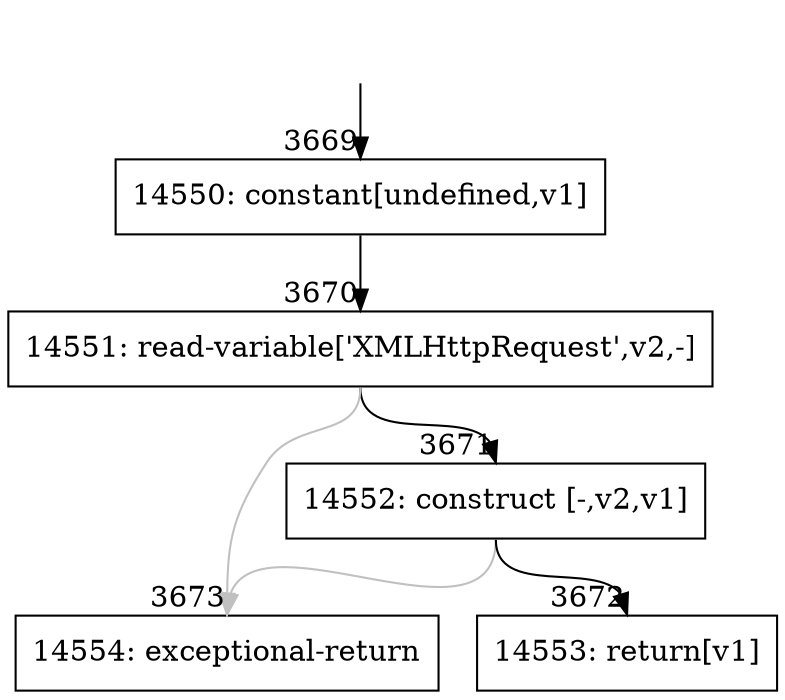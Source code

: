 digraph {
rankdir="TD"
BB_entry278[shape=none,label=""];
BB_entry278 -> BB3669 [tailport=s, headport=n, headlabel="    3669"]
BB3669 [shape=record label="{14550: constant[undefined,v1]}" ] 
BB3669 -> BB3670 [tailport=s, headport=n, headlabel="      3670"]
BB3670 [shape=record label="{14551: read-variable['XMLHttpRequest',v2,-]}" ] 
BB3670 -> BB3671 [tailport=s, headport=n, headlabel="      3671"]
BB3670 -> BB3673 [tailport=s, headport=n, color=gray, headlabel="      3673"]
BB3671 [shape=record label="{14552: construct [-,v2,v1]}" ] 
BB3671 -> BB3672 [tailport=s, headport=n, headlabel="      3672"]
BB3671 -> BB3673 [tailport=s, headport=n, color=gray]
BB3672 [shape=record label="{14553: return[v1]}" ] 
BB3673 [shape=record label="{14554: exceptional-return}" ] 
//#$~ 2438
}
